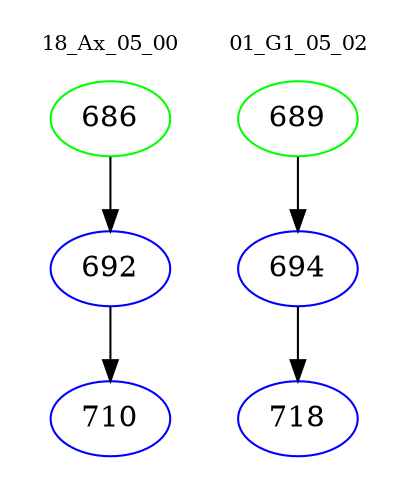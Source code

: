 digraph{
subgraph cluster_0 {
color = white
label = "18_Ax_05_00";
fontsize=10;
T0_686 [label="686", color="green"]
T0_686 -> T0_692 [color="black"]
T0_692 [label="692", color="blue"]
T0_692 -> T0_710 [color="black"]
T0_710 [label="710", color="blue"]
}
subgraph cluster_1 {
color = white
label = "01_G1_05_02";
fontsize=10;
T1_689 [label="689", color="green"]
T1_689 -> T1_694 [color="black"]
T1_694 [label="694", color="blue"]
T1_694 -> T1_718 [color="black"]
T1_718 [label="718", color="blue"]
}
}
